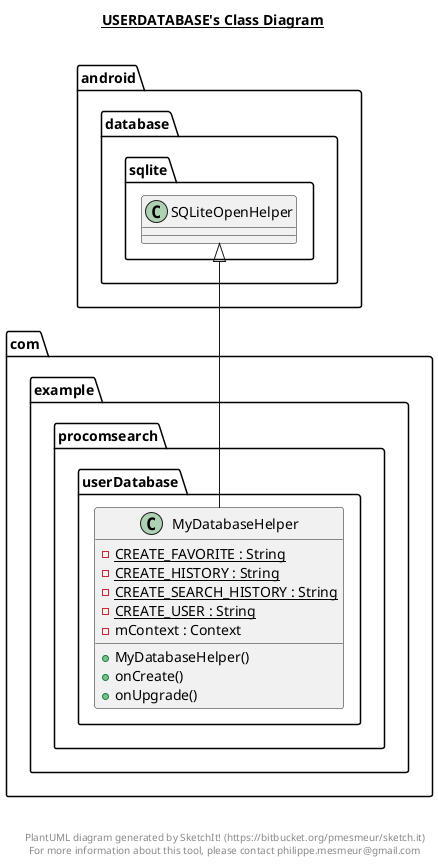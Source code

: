 @startuml

title __USERDATABASE's Class Diagram__\n

  namespace com.example.procomsearch {
    namespace userDatabase {
      class com.example.procomsearch.userDatabase.MyDatabaseHelper {
          {static} - CREATE_FAVORITE : String
          {static} - CREATE_HISTORY : String
          {static} - CREATE_SEARCH_HISTORY : String
          {static} - CREATE_USER : String
          - mContext : Context
          + MyDatabaseHelper()
          + onCreate()
          + onUpgrade()
      }
    }
  }
  

  com.example.procomsearch.userDatabase.MyDatabaseHelper -up-|> android.database.sqlite.SQLiteOpenHelper


right footer


PlantUML diagram generated by SketchIt! (https://bitbucket.org/pmesmeur/sketch.it)
For more information about this tool, please contact philippe.mesmeur@gmail.com
endfooter

@enduml
